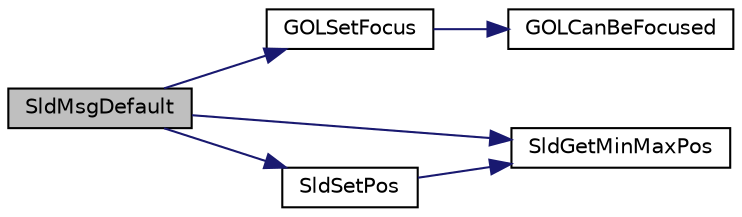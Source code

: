 digraph "SldMsgDefault"
{
  edge [fontname="Helvetica",fontsize="10",labelfontname="Helvetica",labelfontsize="10"];
  node [fontname="Helvetica",fontsize="10",shape=record];
  rankdir="LR";
  Node1 [label="SldMsgDefault",height=0.2,width=0.4,color="black", fillcolor="grey75", style="filled", fontcolor="black"];
  Node1 -> Node2 [color="midnightblue",fontsize="10",style="solid",fontname="Helvetica"];
  Node2 [label="GOLSetFocus",height=0.2,width=0.4,color="black", fillcolor="white", style="filled",URL="$_g_o_l_8c.html#a79899dbdb178045993a71b7f5bc4e6f2"];
  Node2 -> Node3 [color="midnightblue",fontsize="10",style="solid",fontname="Helvetica"];
  Node3 [label="GOLCanBeFocused",height=0.2,width=0.4,color="black", fillcolor="white", style="filled",URL="$_g_o_l_8c.html#aec07eb80e84c32dfa982aa247d6de500"];
  Node1 -> Node4 [color="midnightblue",fontsize="10",style="solid",fontname="Helvetica"];
  Node4 [label="SldGetMinMaxPos",height=0.2,width=0.4,color="black", fillcolor="white", style="filled",URL="$_slider_8c.html#a01ce6949adc41308ab2511b611b6ddba"];
  Node1 -> Node5 [color="midnightblue",fontsize="10",style="solid",fontname="Helvetica"];
  Node5 [label="SldSetPos",height=0.2,width=0.4,color="black", fillcolor="white", style="filled",URL="$_slider_8c.html#aac9306427f299e139bc5c48b76b3cf09"];
  Node5 -> Node4 [color="midnightblue",fontsize="10",style="solid",fontname="Helvetica"];
}
